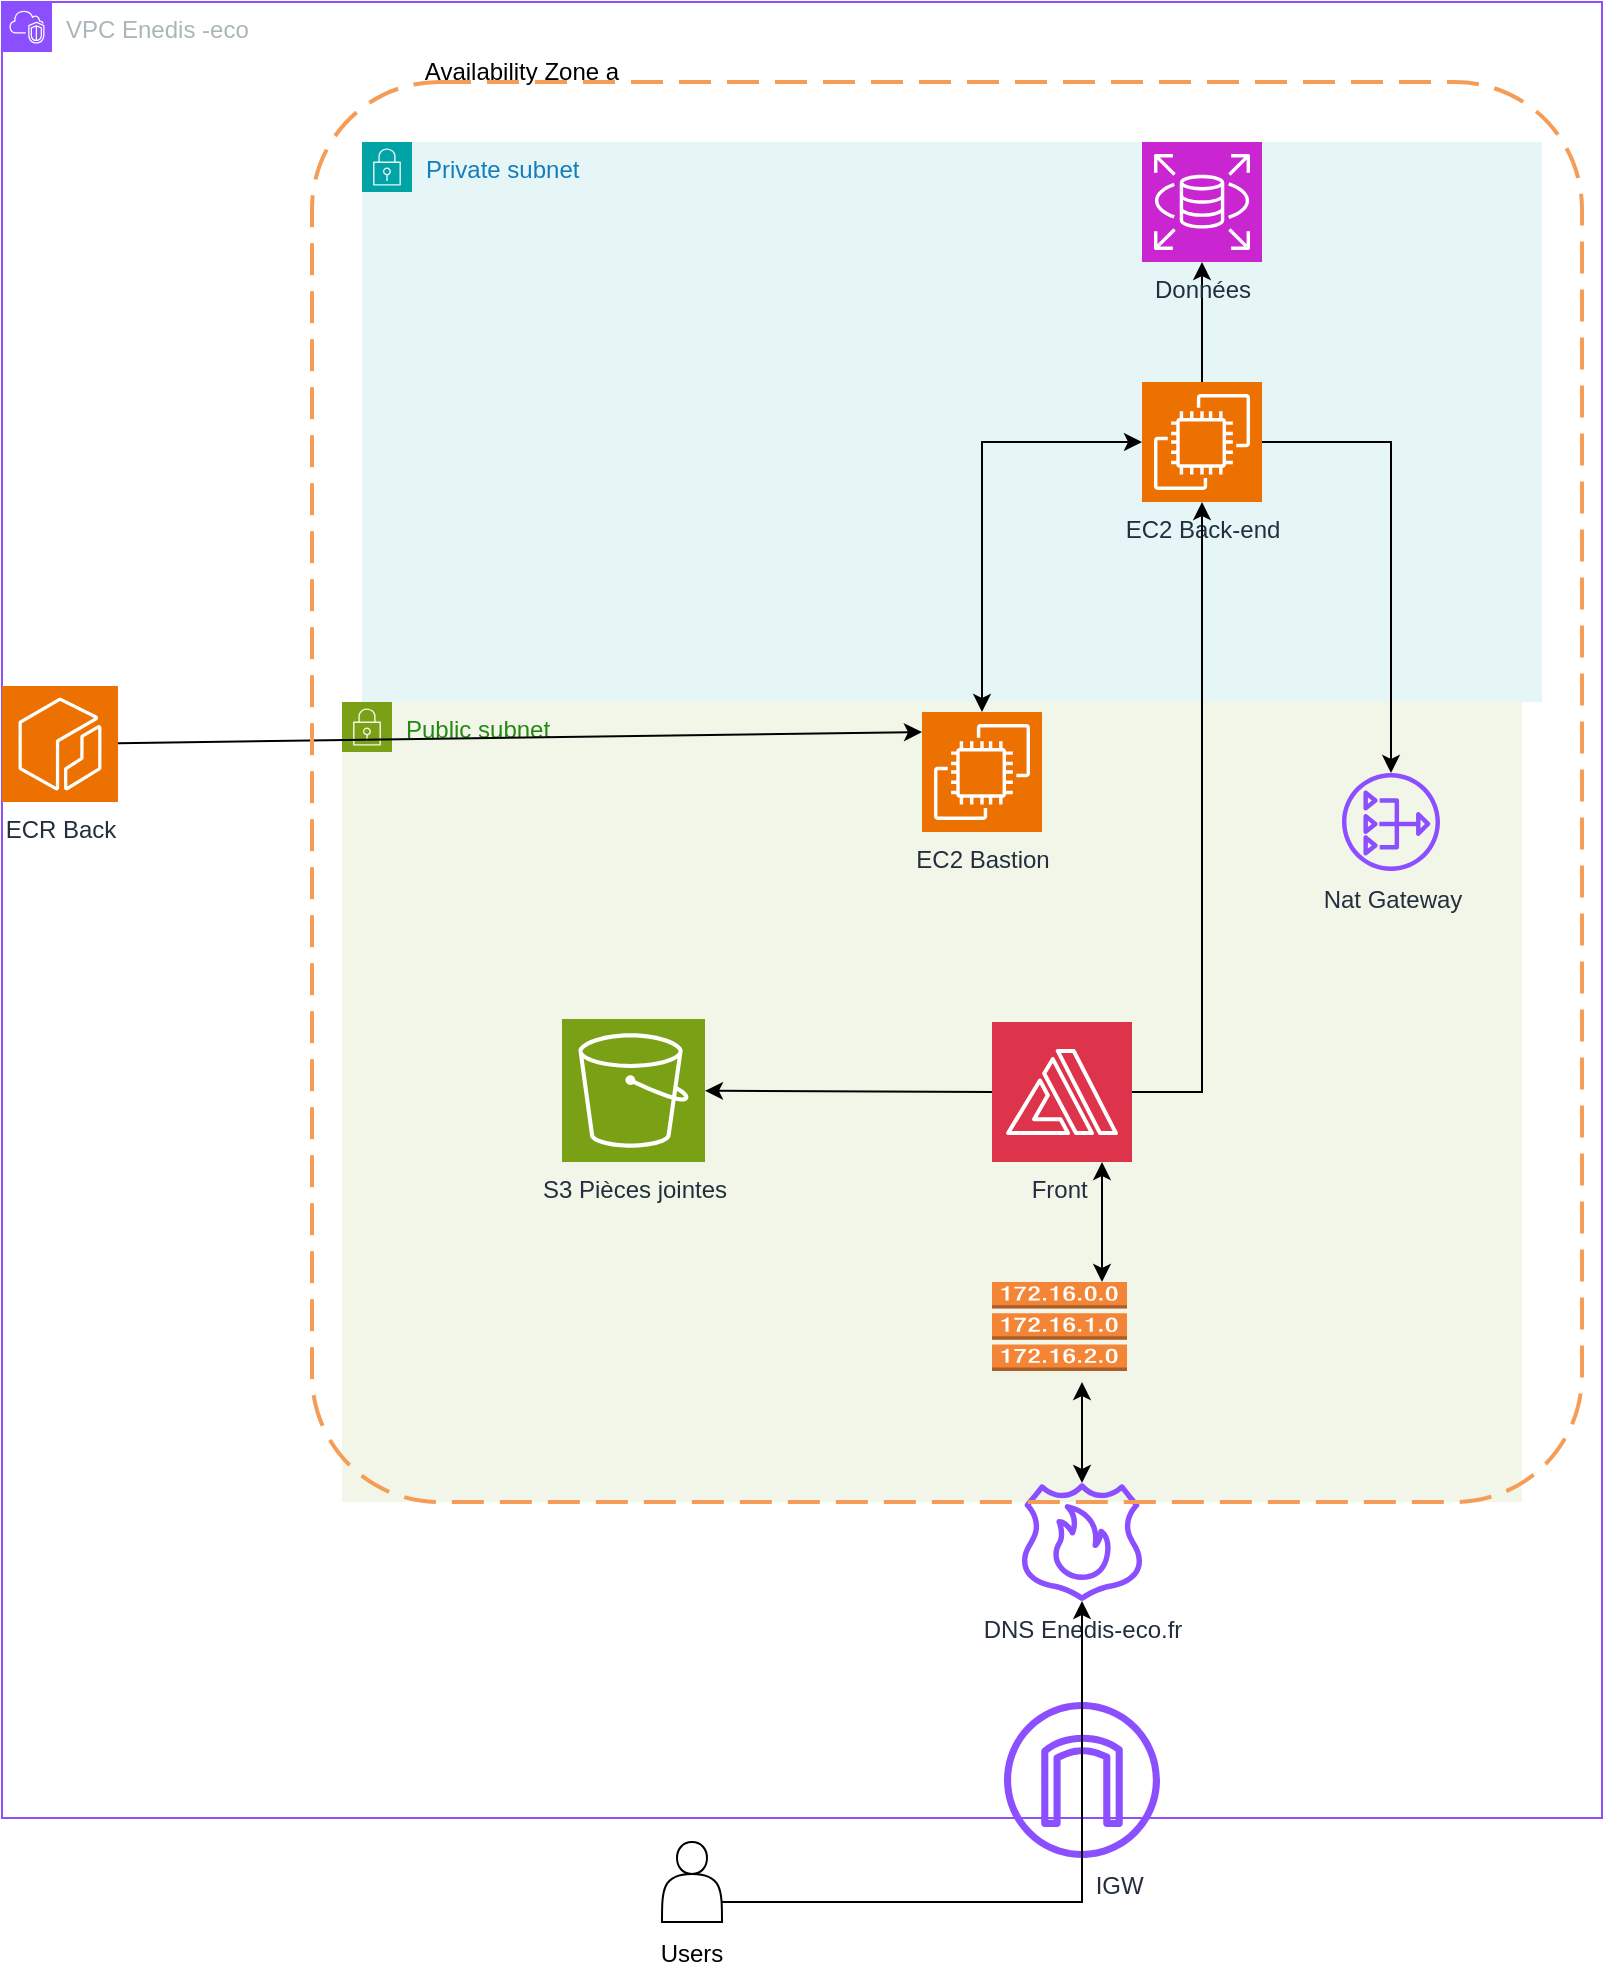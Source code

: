 <mxfile version="23.1.2" type="github">
  <diagram name="Page-1" id="UAjVmTnlj2uXrMLPeRVk">
    <mxGraphModel dx="792" dy="1104" grid="1" gridSize="10" guides="1" tooltips="1" connect="1" arrows="1" fold="1" page="1" pageScale="1" pageWidth="827" pageHeight="1169" math="0" shadow="0">
      <root>
        <mxCell id="0" />
        <mxCell id="1" parent="0" />
        <mxCell id="N-OTAbQb7IdHJ-ApCSyE-1" value="VPC Enedis -eco" style="points=[[0,0],[0.25,0],[0.5,0],[0.75,0],[1,0],[1,0.25],[1,0.5],[1,0.75],[1,1],[0.75,1],[0.5,1],[0.25,1],[0,1],[0,0.75],[0,0.5],[0,0.25]];outlineConnect=0;gradientColor=none;html=1;whiteSpace=wrap;fontSize=12;fontStyle=0;container=1;pointerEvents=0;collapsible=0;recursiveResize=0;shape=mxgraph.aws4.group;grIcon=mxgraph.aws4.group_vpc2;strokeColor=#8C4FFF;fillColor=none;verticalAlign=top;align=left;spacingLeft=30;fontColor=#AAB7B8;dashed=0;rotation=0;" parent="1" vertex="1">
          <mxGeometry x="20" y="170" width="800" height="908" as="geometry" />
        </mxCell>
        <mxCell id="N-OTAbQb7IdHJ-ApCSyE-2" value="Public subnet" style="points=[[0,0],[0.25,0],[0.5,0],[0.75,0],[1,0],[1,0.25],[1,0.5],[1,0.75],[1,1],[0.75,1],[0.5,1],[0.25,1],[0,1],[0,0.75],[0,0.5],[0,0.25]];outlineConnect=0;gradientColor=none;html=1;whiteSpace=wrap;fontSize=12;fontStyle=0;container=1;pointerEvents=0;collapsible=0;recursiveResize=0;shape=mxgraph.aws4.group;grIcon=mxgraph.aws4.group_security_group;grStroke=0;strokeColor=#7AA116;fillColor=#F2F6E8;verticalAlign=top;align=left;spacingLeft=30;fontColor=#248814;dashed=0;" parent="N-OTAbQb7IdHJ-ApCSyE-1" vertex="1">
          <mxGeometry x="170" y="350" width="590" height="400" as="geometry" />
        </mxCell>
        <mxCell id="N-OTAbQb7IdHJ-ApCSyE-4" value="EC2 Bastion" style="sketch=0;points=[[0,0,0],[0.25,0,0],[0.5,0,0],[0.75,0,0],[1,0,0],[0,1,0],[0.25,1,0],[0.5,1,0],[0.75,1,0],[1,1,0],[0,0.25,0],[0,0.5,0],[0,0.75,0],[1,0.25,0],[1,0.5,0],[1,0.75,0]];outlineConnect=0;fontColor=#232F3E;fillColor=#ED7100;strokeColor=#ffffff;dashed=0;verticalLabelPosition=bottom;verticalAlign=top;align=center;html=1;fontSize=12;fontStyle=0;aspect=fixed;shape=mxgraph.aws4.resourceIcon;resIcon=mxgraph.aws4.ec2;" parent="N-OTAbQb7IdHJ-ApCSyE-2" vertex="1">
          <mxGeometry x="290" y="5" width="60" height="60" as="geometry" />
        </mxCell>
        <mxCell id="N-OTAbQb7IdHJ-ApCSyE-12" value="S3 Pièces jointes" style="sketch=0;points=[[0,0,0],[0.25,0,0],[0.5,0,0],[0.75,0,0],[1,0,0],[0,1,0],[0.25,1,0],[0.5,1,0],[0.75,1,0],[1,1,0],[0,0.25,0],[0,0.5,0],[0,0.75,0],[1,0.25,0],[1,0.5,0],[1,0.75,0]];outlineConnect=0;fontColor=#232F3E;fillColor=#7AA116;strokeColor=#ffffff;dashed=0;verticalLabelPosition=bottom;verticalAlign=top;align=center;html=1;fontSize=12;fontStyle=0;aspect=fixed;shape=mxgraph.aws4.resourceIcon;resIcon=mxgraph.aws4.s3;" parent="N-OTAbQb7IdHJ-ApCSyE-2" vertex="1">
          <mxGeometry x="110" y="158.5" width="71.5" height="71.5" as="geometry" />
        </mxCell>
        <mxCell id="N-OTAbQb7IdHJ-ApCSyE-14" value="Front&amp;nbsp;" style="sketch=0;points=[[0,0,0],[0.25,0,0],[0.5,0,0],[0.75,0,0],[1,0,0],[0,1,0],[0.25,1,0],[0.5,1,0],[0.75,1,0],[1,1,0],[0,0.25,0],[0,0.5,0],[0,0.75,0],[1,0.25,0],[1,0.5,0],[1,0.75,0]];outlineConnect=0;fontColor=#232F3E;fillColor=#DD344C;strokeColor=#ffffff;dashed=0;verticalLabelPosition=bottom;verticalAlign=top;align=center;html=1;fontSize=12;fontStyle=0;aspect=fixed;shape=mxgraph.aws4.resourceIcon;resIcon=mxgraph.aws4.amplify;" parent="N-OTAbQb7IdHJ-ApCSyE-2" vertex="1">
          <mxGeometry x="325" y="160" width="70" height="70" as="geometry" />
        </mxCell>
        <mxCell id="N-OTAbQb7IdHJ-ApCSyE-17" value="" style="endArrow=classic;html=1;rounded=0;exitX=0;exitY=0.5;exitDx=0;exitDy=0;exitPerimeter=0;" parent="N-OTAbQb7IdHJ-ApCSyE-2" source="N-OTAbQb7IdHJ-ApCSyE-14" target="N-OTAbQb7IdHJ-ApCSyE-12" edge="1">
          <mxGeometry width="50" height="50" relative="1" as="geometry">
            <mxPoint x="240" y="190" as="sourcePoint" />
            <mxPoint x="290" y="140" as="targetPoint" />
          </mxGeometry>
        </mxCell>
        <mxCell id="N-OTAbQb7IdHJ-ApCSyE-26" value="Nat Gateway&lt;br&gt;" style="sketch=0;outlineConnect=0;fontColor=#232F3E;gradientColor=none;fillColor=#8C4FFF;strokeColor=none;dashed=0;verticalLabelPosition=bottom;verticalAlign=top;align=center;html=1;fontSize=12;fontStyle=0;aspect=fixed;pointerEvents=1;shape=mxgraph.aws4.nat_gateway;" parent="N-OTAbQb7IdHJ-ApCSyE-2" vertex="1">
          <mxGeometry x="500" y="35.5" width="49" height="49" as="geometry" />
        </mxCell>
        <mxCell id="543uE-yi0nf0eoulFrGD-1" value="" style="outlineConnect=0;dashed=0;verticalLabelPosition=bottom;verticalAlign=top;align=center;html=1;shape=mxgraph.aws3.route_table;fillColor=#F58536;gradientColor=none;" parent="N-OTAbQb7IdHJ-ApCSyE-2" vertex="1">
          <mxGeometry x="325" y="290" width="67.5" height="44.5" as="geometry" />
        </mxCell>
        <mxCell id="543uE-yi0nf0eoulFrGD-6" value="" style="endArrow=classic;startArrow=classic;html=1;rounded=0;" parent="N-OTAbQb7IdHJ-ApCSyE-2" edge="1">
          <mxGeometry width="50" height="50" relative="1" as="geometry">
            <mxPoint x="380" y="290" as="sourcePoint" />
            <mxPoint x="380" y="230" as="targetPoint" />
          </mxGeometry>
        </mxCell>
        <mxCell id="N-OTAbQb7IdHJ-ApCSyE-7" value="ECR Back" style="sketch=0;points=[[0,0,0],[0.25,0,0],[0.5,0,0],[0.75,0,0],[1,0,0],[0,1,0],[0.25,1,0],[0.5,1,0],[0.75,1,0],[1,1,0],[0,0.25,0],[0,0.5,0],[0,0.75,0],[1,0.25,0],[1,0.5,0],[1,0.75,0]];outlineConnect=0;fontColor=#232F3E;fillColor=#ED7100;strokeColor=#ffffff;dashed=0;verticalLabelPosition=bottom;verticalAlign=top;align=center;html=1;fontSize=12;fontStyle=0;aspect=fixed;shape=mxgraph.aws4.resourceIcon;resIcon=mxgraph.aws4.ecr;" parent="N-OTAbQb7IdHJ-ApCSyE-1" vertex="1">
          <mxGeometry y="342" width="58" height="58" as="geometry" />
        </mxCell>
        <mxCell id="N-OTAbQb7IdHJ-ApCSyE-19" value="DNS Enedis-eco.fr" style="sketch=0;outlineConnect=0;fontColor=#232F3E;gradientColor=none;fillColor=#8C4FFF;strokeColor=none;dashed=0;verticalLabelPosition=bottom;verticalAlign=top;align=center;html=1;fontSize=12;fontStyle=0;aspect=fixed;pointerEvents=1;shape=mxgraph.aws4.route_53_resolver_dns_firewall;" parent="N-OTAbQb7IdHJ-ApCSyE-1" vertex="1">
          <mxGeometry x="510" y="740" width="60" height="60" as="geometry" />
        </mxCell>
        <mxCell id="N-OTAbQb7IdHJ-ApCSyE-11" value="&amp;nbsp; &amp;nbsp; &amp;nbsp; &amp;nbsp; &amp;nbsp; &amp;nbsp;IGW&lt;br&gt;&amp;nbsp;" style="sketch=0;outlineConnect=0;fontColor=#232F3E;gradientColor=none;fillColor=#8C4FFF;strokeColor=none;dashed=0;verticalLabelPosition=bottom;verticalAlign=top;align=center;html=1;fontSize=12;fontStyle=0;aspect=fixed;pointerEvents=1;shape=mxgraph.aws4.internet_gateway;" parent="N-OTAbQb7IdHJ-ApCSyE-1" vertex="1">
          <mxGeometry x="501" y="850" width="78" height="78" as="geometry" />
        </mxCell>
        <mxCell id="543uE-yi0nf0eoulFrGD-7" value="Availability Zone a" style="text;html=1;strokeColor=none;fillColor=none;align=center;verticalAlign=middle;whiteSpace=wrap;rounded=0;" parent="N-OTAbQb7IdHJ-ApCSyE-1" vertex="1">
          <mxGeometry x="200" y="20" width="120" height="30" as="geometry" />
        </mxCell>
        <mxCell id="e0EOU1rAIXGFRIkyXyXO-2" value="" style="endArrow=classic;html=1;rounded=0;entryX=0;entryY=0.167;entryDx=0;entryDy=0;entryPerimeter=0;" edge="1" parent="N-OTAbQb7IdHJ-ApCSyE-1" source="N-OTAbQb7IdHJ-ApCSyE-7" target="N-OTAbQb7IdHJ-ApCSyE-4">
          <mxGeometry width="50" height="50" relative="1" as="geometry">
            <mxPoint x="360" y="420" as="sourcePoint" />
            <mxPoint x="410" y="370" as="targetPoint" />
          </mxGeometry>
        </mxCell>
        <mxCell id="543uE-yi0nf0eoulFrGD-2" value="" style="rounded=1;arcSize=10;dashed=1;strokeColor=#F59D56;fillColor=none;gradientColor=none;dashPattern=8 4;strokeWidth=2;" parent="N-OTAbQb7IdHJ-ApCSyE-1" vertex="1">
          <mxGeometry x="155" y="40" width="635" height="710" as="geometry" />
        </mxCell>
        <mxCell id="N-OTAbQb7IdHJ-ApCSyE-3" value="Private subnet" style="points=[[0,0],[0.25,0],[0.5,0],[0.75,0],[1,0],[1,0.25],[1,0.5],[1,0.75],[1,1],[0.75,1],[0.5,1],[0.25,1],[0,1],[0,0.75],[0,0.5],[0,0.25]];outlineConnect=0;gradientColor=none;html=1;whiteSpace=wrap;fontSize=12;fontStyle=0;container=1;pointerEvents=0;collapsible=0;recursiveResize=0;shape=mxgraph.aws4.group;grIcon=mxgraph.aws4.group_security_group;grStroke=0;strokeColor=#00A4A6;fillColor=#E6F6F7;verticalAlign=top;align=left;spacingLeft=30;fontColor=#147EBA;dashed=0;" parent="1" vertex="1">
          <mxGeometry x="200" y="240" width="590" height="280" as="geometry" />
        </mxCell>
        <mxCell id="N-OTAbQb7IdHJ-ApCSyE-18" value="" style="edgeStyle=orthogonalEdgeStyle;rounded=0;orthogonalLoop=1;jettySize=auto;html=1;" parent="N-OTAbQb7IdHJ-ApCSyE-3" source="N-OTAbQb7IdHJ-ApCSyE-5" target="N-OTAbQb7IdHJ-ApCSyE-13" edge="1">
          <mxGeometry relative="1" as="geometry" />
        </mxCell>
        <mxCell id="N-OTAbQb7IdHJ-ApCSyE-5" value="EC2 Back-end" style="sketch=0;points=[[0,0,0],[0.25,0,0],[0.5,0,0],[0.75,0,0],[1,0,0],[0,1,0],[0.25,1,0],[0.5,1,0],[0.75,1,0],[1,1,0],[0,0.25,0],[0,0.5,0],[0,0.75,0],[1,0.25,0],[1,0.5,0],[1,0.75,0]];outlineConnect=0;fontColor=#232F3E;fillColor=#ED7100;strokeColor=#ffffff;dashed=0;verticalLabelPosition=bottom;verticalAlign=top;align=center;html=1;fontSize=12;fontStyle=0;aspect=fixed;shape=mxgraph.aws4.resourceIcon;resIcon=mxgraph.aws4.ec2;" parent="N-OTAbQb7IdHJ-ApCSyE-3" vertex="1">
          <mxGeometry x="390" y="120" width="60" height="60" as="geometry" />
        </mxCell>
        <mxCell id="N-OTAbQb7IdHJ-ApCSyE-13" value="Données" style="sketch=0;points=[[0,0,0],[0.25,0,0],[0.5,0,0],[0.75,0,0],[1,0,0],[0,1,0],[0.25,1,0],[0.5,1,0],[0.75,1,0],[1,1,0],[0,0.25,0],[0,0.5,0],[0,0.75,0],[1,0.25,0],[1,0.5,0],[1,0.75,0]];outlineConnect=0;fontColor=#232F3E;fillColor=#C925D1;strokeColor=#ffffff;dashed=0;verticalLabelPosition=bottom;verticalAlign=top;align=center;html=1;fontSize=12;fontStyle=0;aspect=fixed;shape=mxgraph.aws4.resourceIcon;resIcon=mxgraph.aws4.rds;" parent="N-OTAbQb7IdHJ-ApCSyE-3" vertex="1">
          <mxGeometry x="390" width="60" height="60" as="geometry" />
        </mxCell>
        <mxCell id="N-OTAbQb7IdHJ-ApCSyE-25" value="" style="edgeStyle=orthogonalEdgeStyle;rounded=0;orthogonalLoop=1;jettySize=auto;html=1;" parent="1" source="N-OTAbQb7IdHJ-ApCSyE-23" target="N-OTAbQb7IdHJ-ApCSyE-19" edge="1">
          <mxGeometry relative="1" as="geometry">
            <mxPoint x="460" y="1090" as="targetPoint" />
            <Array as="points">
              <mxPoint x="560" y="1120" />
            </Array>
          </mxGeometry>
        </mxCell>
        <mxCell id="N-OTAbQb7IdHJ-ApCSyE-23" value="&lt;br&gt;&lt;br&gt;&lt;br&gt;&lt;br&gt;&lt;br&gt;Users" style="shape=actor;whiteSpace=wrap;html=1;" parent="1" vertex="1">
          <mxGeometry x="350" y="1090" width="30" height="40" as="geometry" />
        </mxCell>
        <mxCell id="N-OTAbQb7IdHJ-ApCSyE-27" style="edgeStyle=orthogonalEdgeStyle;rounded=0;orthogonalLoop=1;jettySize=auto;html=1;exitX=1;exitY=0.5;exitDx=0;exitDy=0;exitPerimeter=0;" parent="1" source="N-OTAbQb7IdHJ-ApCSyE-5" target="N-OTAbQb7IdHJ-ApCSyE-26" edge="1">
          <mxGeometry relative="1" as="geometry" />
        </mxCell>
        <mxCell id="543uE-yi0nf0eoulFrGD-5" value="" style="endArrow=classic;startArrow=classic;html=1;rounded=0;" parent="1" source="N-OTAbQb7IdHJ-ApCSyE-19" edge="1">
          <mxGeometry width="50" height="50" relative="1" as="geometry">
            <mxPoint x="510" y="870" as="sourcePoint" />
            <mxPoint x="560" y="860" as="targetPoint" />
          </mxGeometry>
        </mxCell>
        <mxCell id="N-OTAbQb7IdHJ-ApCSyE-16" value="" style="edgeStyle=orthogonalEdgeStyle;rounded=0;orthogonalLoop=1;jettySize=auto;html=1;" parent="1" source="N-OTAbQb7IdHJ-ApCSyE-14" target="N-OTAbQb7IdHJ-ApCSyE-5" edge="1">
          <mxGeometry relative="1" as="geometry" />
        </mxCell>
        <mxCell id="e0EOU1rAIXGFRIkyXyXO-3" value="" style="endArrow=classic;startArrow=classic;html=1;rounded=0;exitX=0.5;exitY=0;exitDx=0;exitDy=0;exitPerimeter=0;entryX=0;entryY=0.5;entryDx=0;entryDy=0;entryPerimeter=0;" edge="1" parent="1" source="N-OTAbQb7IdHJ-ApCSyE-4" target="N-OTAbQb7IdHJ-ApCSyE-5">
          <mxGeometry width="50" height="50" relative="1" as="geometry">
            <mxPoint x="510" y="450" as="sourcePoint" />
            <mxPoint x="560" y="400" as="targetPoint" />
            <Array as="points">
              <mxPoint x="510" y="390" />
            </Array>
          </mxGeometry>
        </mxCell>
      </root>
    </mxGraphModel>
  </diagram>
</mxfile>
